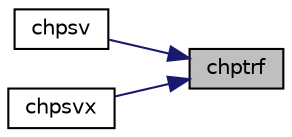 digraph "chptrf"
{
 // LATEX_PDF_SIZE
  edge [fontname="Helvetica",fontsize="10",labelfontname="Helvetica",labelfontsize="10"];
  node [fontname="Helvetica",fontsize="10",shape=record];
  rankdir="RL";
  Node1 [label="chptrf",height=0.2,width=0.4,color="black", fillcolor="grey75", style="filled", fontcolor="black",tooltip="CHPTRF"];
  Node1 -> Node2 [dir="back",color="midnightblue",fontsize="10",style="solid",fontname="Helvetica"];
  Node2 [label="chpsv",height=0.2,width=0.4,color="black", fillcolor="white", style="filled",URL="$chpsv_8f.html#ae79199f531e34e35f3a2939d14fe5455",tooltip="CHPSV computes the solution to system of linear equations A * X = B for OTHER matrices"];
  Node1 -> Node3 [dir="back",color="midnightblue",fontsize="10",style="solid",fontname="Helvetica"];
  Node3 [label="chpsvx",height=0.2,width=0.4,color="black", fillcolor="white", style="filled",URL="$chpsvx_8f.html#a39fbe6401a6d941d5c897ea13198fd74",tooltip="CHPSVX computes the solution to system of linear equations A * X = B for OTHER matrices"];
}
